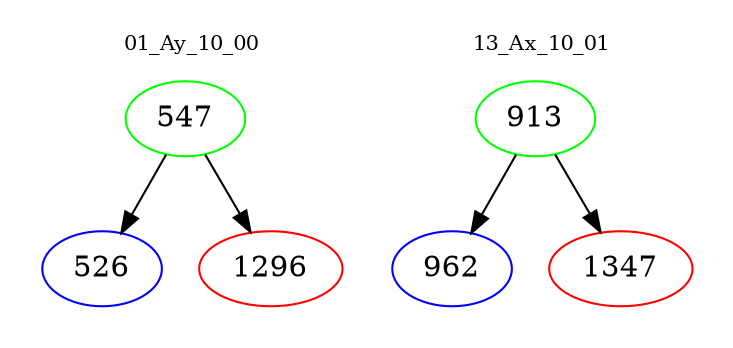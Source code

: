 digraph{
subgraph cluster_0 {
color = white
label = "01_Ay_10_00";
fontsize=10;
T0_547 [label="547", color="green"]
T0_547 -> T0_526 [color="black"]
T0_526 [label="526", color="blue"]
T0_547 -> T0_1296 [color="black"]
T0_1296 [label="1296", color="red"]
}
subgraph cluster_1 {
color = white
label = "13_Ax_10_01";
fontsize=10;
T1_913 [label="913", color="green"]
T1_913 -> T1_962 [color="black"]
T1_962 [label="962", color="blue"]
T1_913 -> T1_1347 [color="black"]
T1_1347 [label="1347", color="red"]
}
}
